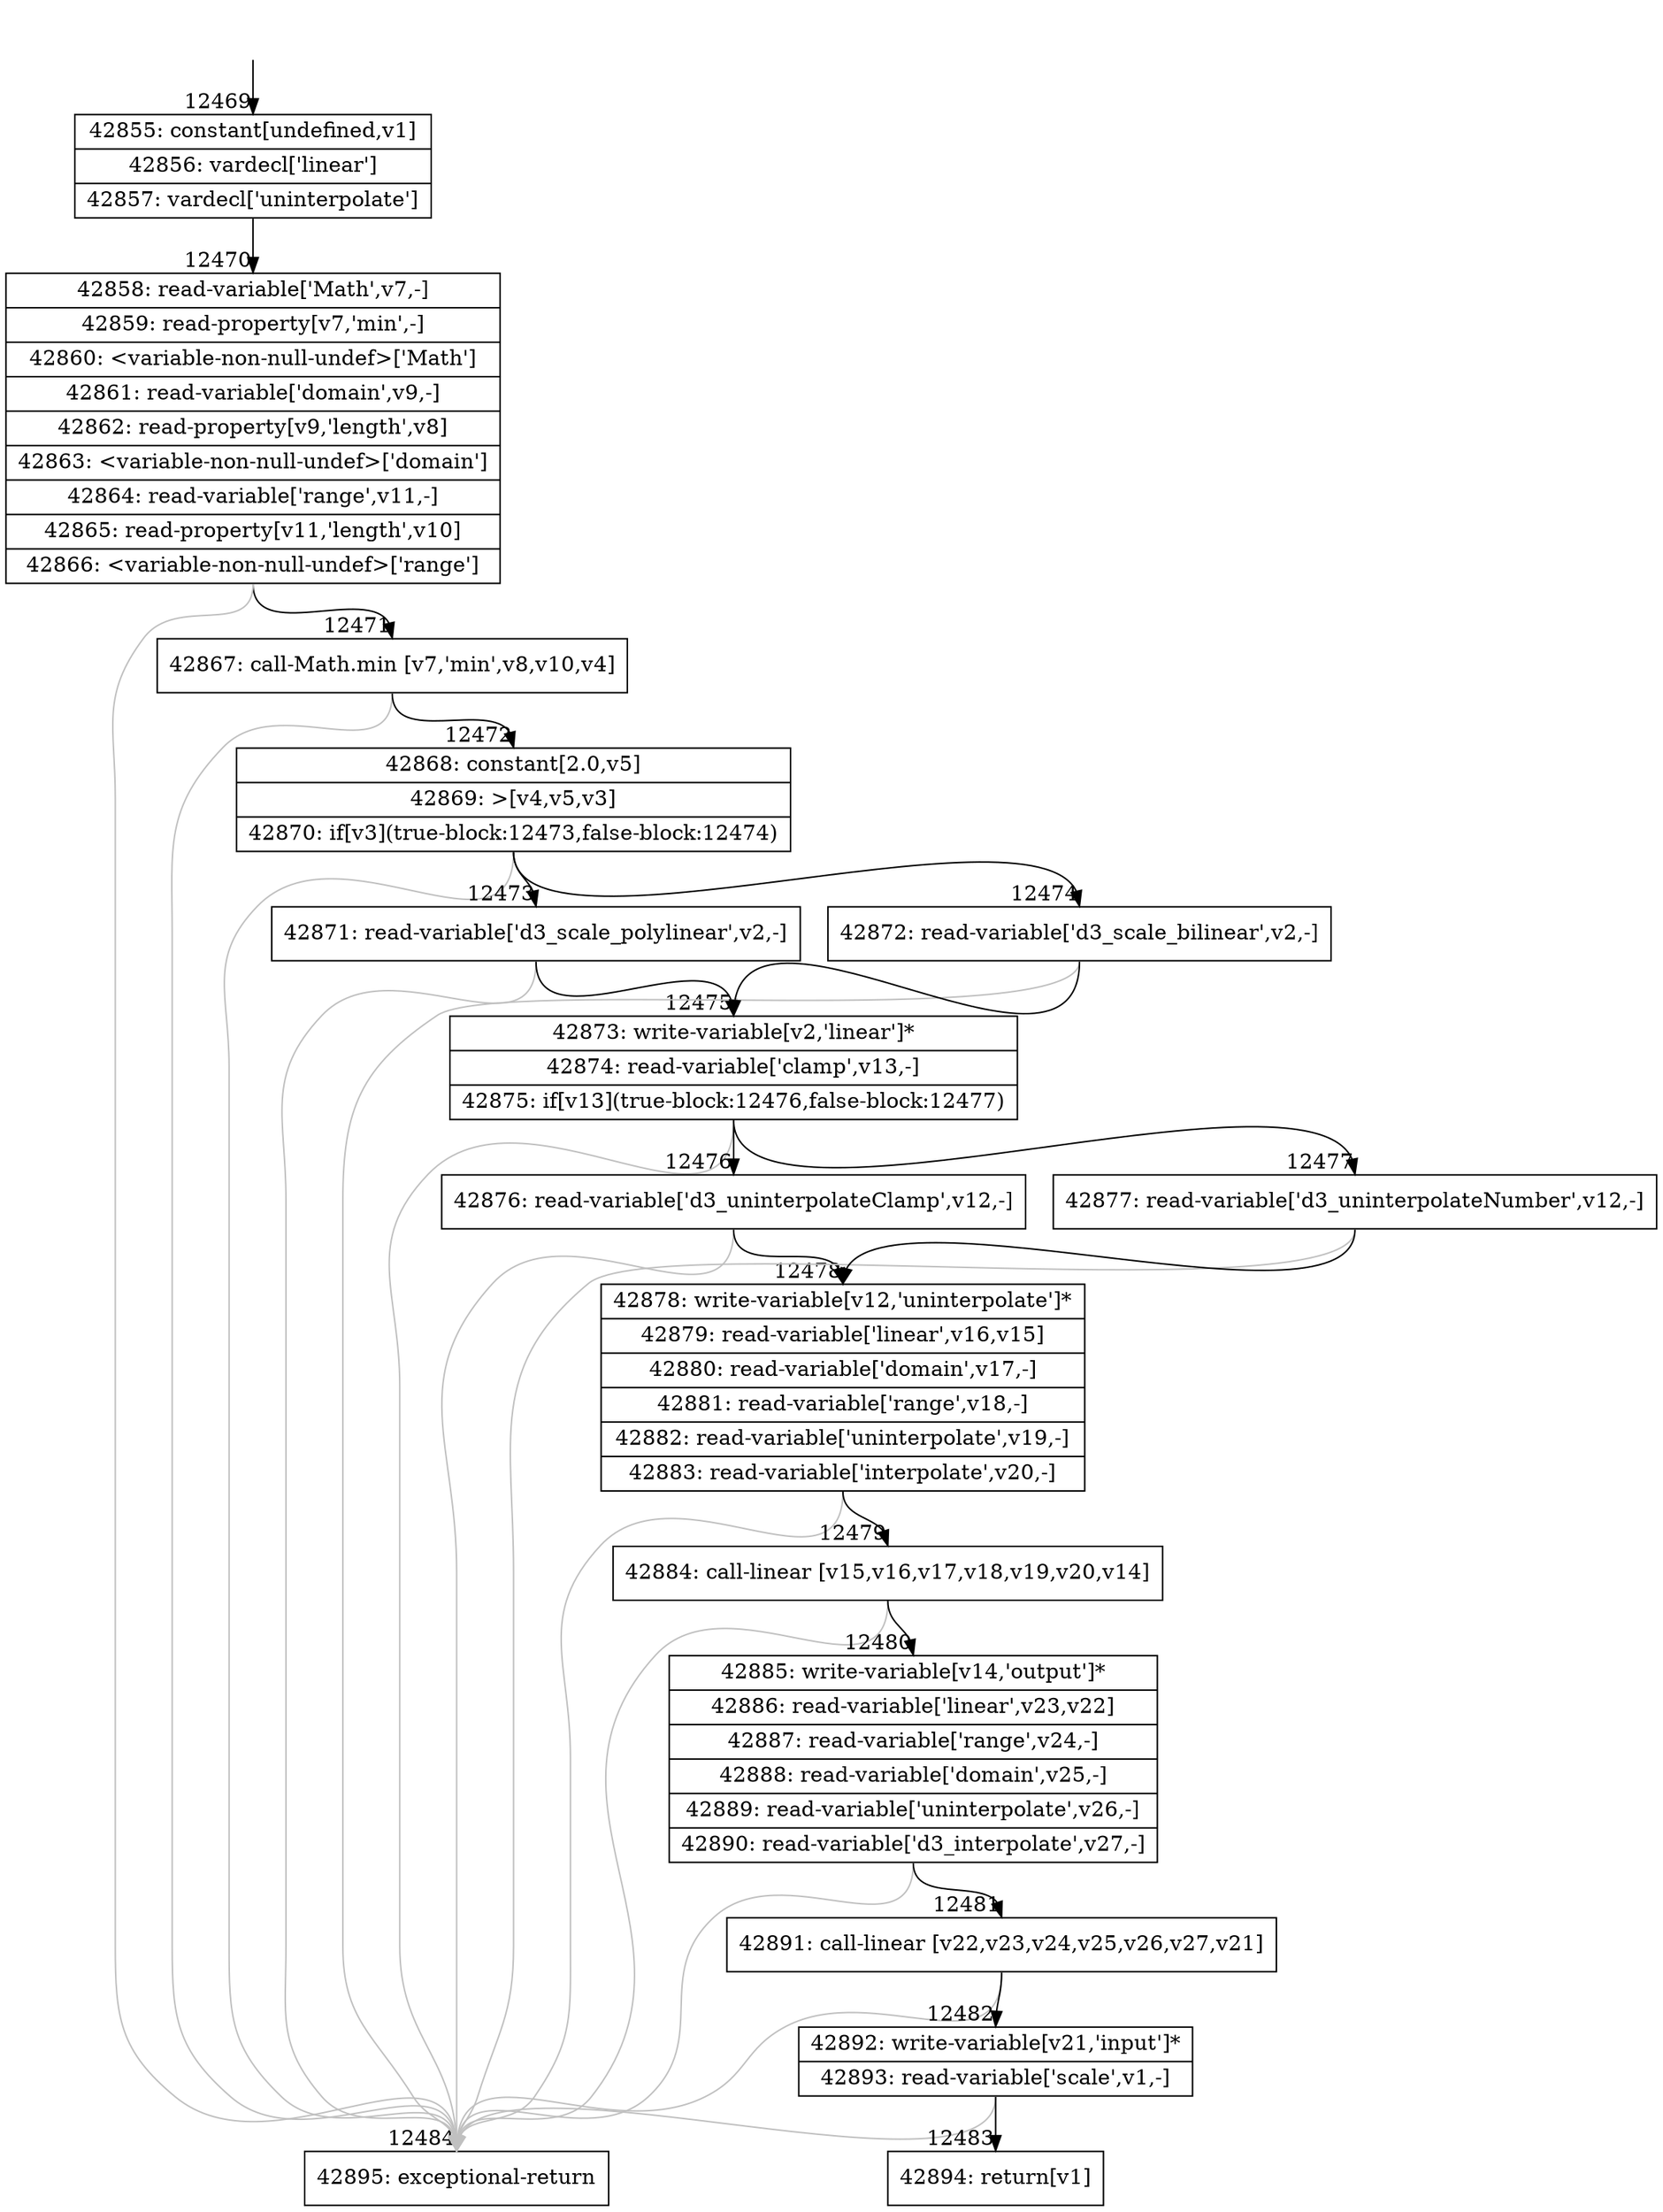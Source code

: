 digraph {
rankdir="TD"
BB_entry1152[shape=none,label=""];
BB_entry1152 -> BB12469 [tailport=s, headport=n, headlabel="    12469"]
BB12469 [shape=record label="{42855: constant[undefined,v1]|42856: vardecl['linear']|42857: vardecl['uninterpolate']}" ] 
BB12469 -> BB12470 [tailport=s, headport=n, headlabel="      12470"]
BB12470 [shape=record label="{42858: read-variable['Math',v7,-]|42859: read-property[v7,'min',-]|42860: \<variable-non-null-undef\>['Math']|42861: read-variable['domain',v9,-]|42862: read-property[v9,'length',v8]|42863: \<variable-non-null-undef\>['domain']|42864: read-variable['range',v11,-]|42865: read-property[v11,'length',v10]|42866: \<variable-non-null-undef\>['range']}" ] 
BB12470 -> BB12471 [tailport=s, headport=n, headlabel="      12471"]
BB12470 -> BB12484 [tailport=s, headport=n, color=gray, headlabel="      12484"]
BB12471 [shape=record label="{42867: call-Math.min [v7,'min',v8,v10,v4]}" ] 
BB12471 -> BB12472 [tailport=s, headport=n, headlabel="      12472"]
BB12471 -> BB12484 [tailport=s, headport=n, color=gray]
BB12472 [shape=record label="{42868: constant[2.0,v5]|42869: \>[v4,v5,v3]|42870: if[v3](true-block:12473,false-block:12474)}" ] 
BB12472 -> BB12473 [tailport=s, headport=n, headlabel="      12473"]
BB12472 -> BB12474 [tailport=s, headport=n, headlabel="      12474"]
BB12472 -> BB12484 [tailport=s, headport=n, color=gray]
BB12473 [shape=record label="{42871: read-variable['d3_scale_polylinear',v2,-]}" ] 
BB12473 -> BB12475 [tailport=s, headport=n, headlabel="      12475"]
BB12473 -> BB12484 [tailport=s, headport=n, color=gray]
BB12474 [shape=record label="{42872: read-variable['d3_scale_bilinear',v2,-]}" ] 
BB12474 -> BB12475 [tailport=s, headport=n]
BB12474 -> BB12484 [tailport=s, headport=n, color=gray]
BB12475 [shape=record label="{42873: write-variable[v2,'linear']*|42874: read-variable['clamp',v13,-]|42875: if[v13](true-block:12476,false-block:12477)}" ] 
BB12475 -> BB12476 [tailport=s, headport=n, headlabel="      12476"]
BB12475 -> BB12477 [tailport=s, headport=n, headlabel="      12477"]
BB12475 -> BB12484 [tailport=s, headport=n, color=gray]
BB12476 [shape=record label="{42876: read-variable['d3_uninterpolateClamp',v12,-]}" ] 
BB12476 -> BB12478 [tailport=s, headport=n, headlabel="      12478"]
BB12476 -> BB12484 [tailport=s, headport=n, color=gray]
BB12477 [shape=record label="{42877: read-variable['d3_uninterpolateNumber',v12,-]}" ] 
BB12477 -> BB12478 [tailport=s, headport=n]
BB12477 -> BB12484 [tailport=s, headport=n, color=gray]
BB12478 [shape=record label="{42878: write-variable[v12,'uninterpolate']*|42879: read-variable['linear',v16,v15]|42880: read-variable['domain',v17,-]|42881: read-variable['range',v18,-]|42882: read-variable['uninterpolate',v19,-]|42883: read-variable['interpolate',v20,-]}" ] 
BB12478 -> BB12479 [tailport=s, headport=n, headlabel="      12479"]
BB12478 -> BB12484 [tailport=s, headport=n, color=gray]
BB12479 [shape=record label="{42884: call-linear [v15,v16,v17,v18,v19,v20,v14]}" ] 
BB12479 -> BB12480 [tailport=s, headport=n, headlabel="      12480"]
BB12479 -> BB12484 [tailport=s, headport=n, color=gray]
BB12480 [shape=record label="{42885: write-variable[v14,'output']*|42886: read-variable['linear',v23,v22]|42887: read-variable['range',v24,-]|42888: read-variable['domain',v25,-]|42889: read-variable['uninterpolate',v26,-]|42890: read-variable['d3_interpolate',v27,-]}" ] 
BB12480 -> BB12481 [tailport=s, headport=n, headlabel="      12481"]
BB12480 -> BB12484 [tailport=s, headport=n, color=gray]
BB12481 [shape=record label="{42891: call-linear [v22,v23,v24,v25,v26,v27,v21]}" ] 
BB12481 -> BB12482 [tailport=s, headport=n, headlabel="      12482"]
BB12481 -> BB12484 [tailport=s, headport=n, color=gray]
BB12482 [shape=record label="{42892: write-variable[v21,'input']*|42893: read-variable['scale',v1,-]}" ] 
BB12482 -> BB12483 [tailport=s, headport=n, headlabel="      12483"]
BB12482 -> BB12484 [tailport=s, headport=n, color=gray]
BB12483 [shape=record label="{42894: return[v1]}" ] 
BB12484 [shape=record label="{42895: exceptional-return}" ] 
//#$~ 7491
}
